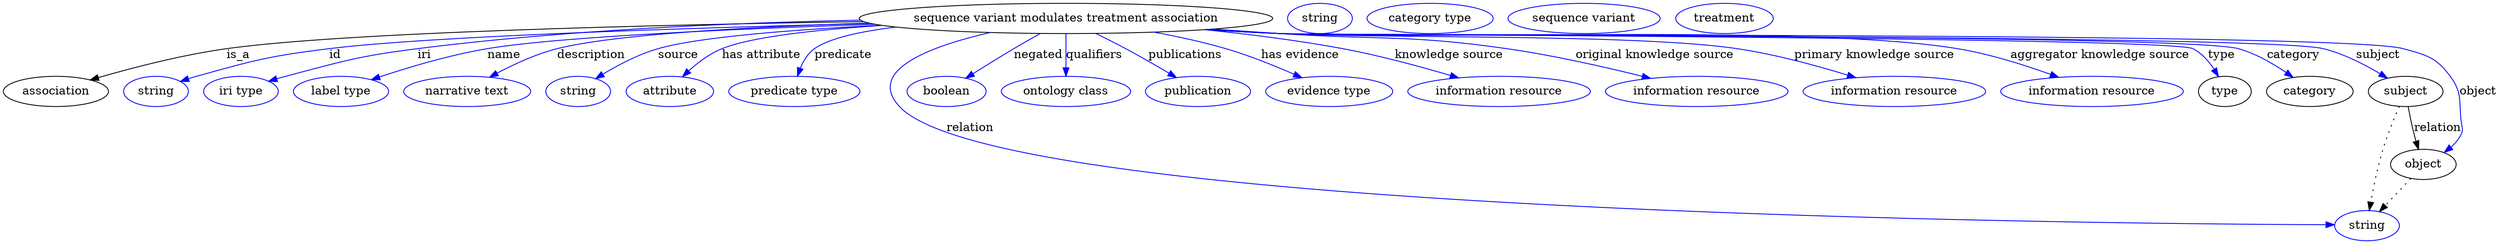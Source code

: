 digraph {
	graph [bb="0,0,2962.4,283"];
	node [label="\N"];
	"sequence variant modulates treatment association"	[height=0.5,
		label="sequence variant modulates treatment association",
		pos="1261.4,265",
		width=6.8244];
	association	[height=0.5,
		pos="62.394,178",
		width=1.7332];
	"sequence variant modulates treatment association" -> association	[label=is_a,
		lp="279.39,221.5",
		pos="e,103.12,191.67 1021,261.25 773.75,257.39 405.65,248.52 265.39,229 212.59,221.65 153.55,206.27 112.81,194.5"];
	id	[color=blue,
		height=0.5,
		label=string,
		pos="181.39,178",
		width=1.0652];
	"sequence variant modulates treatment association" -> id	[color=blue,
		label=id,
		lp="394.39,221.5",
		pos="e,210.38,189.97 1029.4,259.05 813.17,253.65 506.79,243.76 387.39,229 316.2,220.2 298.47,215.35 229.39,196 226.29,195.13 223.09,194.16 \
219.89,193.14",
		style=solid];
	iri	[color=blue,
		height=0.5,
		label="iri type",
		pos="282.39,178",
		width=1.2277];
	"sequence variant modulates treatment association" -> iri	[color=blue,
		label=iri,
		lp="500.39,221.5",
		pos="e,315.32,190.14 1017.2,262.95 865.63,259.8 667.07,251.18 492.39,229 421.66,220.02 404.32,214.25 335.39,196 332.02,195.11 328.55,\
194.13 325.07,193.11",
		style=solid];
	name	[color=blue,
		height=0.5,
		label="label type",
		pos="401.39,178",
		width=1.5707];
	"sequence variant modulates treatment association" -> name	[color=blue,
		label=name,
		lp="594.39,221.5",
		pos="e,437.28,192.01 1034.5,258.06 869.21,252.66 659.86,243.33 574.39,229 530.33,221.61 481.56,206.89 447.06,195.33",
		style=solid];
	description	[color=blue,
		height=0.5,
		label="narrative text",
		pos="551.39,178",
		width=2.0943];
	"sequence variant modulates treatment association" -> description	[color=blue,
		label=description,
		lp="697.89,221.5",
		pos="e,577.77,194.94 1027.1,259.56 887.88,255.14 725.59,246.36 657.39,229 632.6,222.69 606.59,210.51 586.54,199.76",
		style=solid];
	source	[color=blue,
		height=0.5,
		label=string,
		pos="683.39,178",
		width=1.0652];
	"sequence variant modulates treatment association" -> source	[color=blue,
		label=source,
		lp="801.39,221.5",
		pos="e,703.96,193.2 1041.7,256.9 938.09,251.77 826.57,243.17 777.39,229 754.4,222.38 730.63,209.67 712.74,198.72",
		style=solid];
	"has attribute"	[color=blue,
		height=0.5,
		label=attribute,
		pos="791.39,178",
		width=1.4443];
	"sequence variant modulates treatment association" -> "has attribute"	[color=blue,
		label="has attribute",
		lp="900.39,221.5",
		pos="e,806.49,195.56 1043.5,256.65 965.75,251.62 888.69,243.18 853.39,229 838.73,223.11 824.81,212.51 813.88,202.59",
		style=solid];
	predicate	[color=blue,
		height=0.5,
		label="predicate type",
		pos="939.39,178",
		width=2.1665];
	"sequence variant modulates treatment association" -> predicate	[color=blue,
		label=predicate,
		lp="997.39,221.5",
		pos="e,943.1,196.15 1059.6,254.67 1017.6,249.46 980.78,241.41 963.39,229 955.54,223.39 950.15,214.5 946.51,205.77",
		style=solid];
	relation	[color=blue,
		height=0.5,
		label=string,
		pos="2808.4,18",
		width=1.0652];
	"sequence variant modulates treatment association" -> relation	[color=blue,
		label=relation,
		lp="1148.4,134.5",
		pos="e,2770,19.065 1171.9,248.16 1102.5,232.15 1024.3,203.49 1064.4,160 1182.5,31.928 2489.7,20.165 2759.8,19.103",
		style=solid];
	negated	[color=blue,
		height=0.5,
		label=boolean,
		pos="1120.4,178",
		width=1.2999];
	"sequence variant modulates treatment association" -> negated	[color=blue,
		label=negated,
		lp="1228.4,221.5",
		pos="e,1143.4,193.97 1230.6,247.04 1220.6,241.4 1209.5,235.03 1199.4,229 1183.6,219.55 1166.3,208.65 1151.9,199.45",
		style=solid];
	qualifiers	[color=blue,
		height=0.5,
		label="ontology class",
		pos="1261.4,178",
		width=2.1304];
	"sequence variant modulates treatment association" -> qualifiers	[color=blue,
		label=qualifiers,
		lp="1294.9,221.5",
		pos="e,1261.4,196.18 1261.4,246.8 1261.4,235.16 1261.4,219.55 1261.4,206.24",
		style=solid];
	publications	[color=blue,
		height=0.5,
		label=publication,
		pos="1418.4,178",
		width=1.7332];
	"sequence variant modulates treatment association" -> publications	[color=blue,
		label=publications,
		lp="1403.4,221.5",
		pos="e,1392.7,194.57 1297,247.03 1308.4,241.45 1321,235.11 1332.4,229 1349.6,219.79 1368.3,208.98 1383.9,199.78",
		style=solid];
	"has evidence"	[color=blue,
		height=0.5,
		label="evidence type",
		pos="1574.4,178",
		width=2.0943];
	"sequence variant modulates treatment association" -> "has evidence"	[color=blue,
		label="has evidence",
		lp="1539.9,221.5",
		pos="e,1541.9,194.34 1366.3,248.62 1394.2,243.46 1424.2,236.95 1451.4,229 1479.1,220.91 1509.1,208.77 1532.6,198.47",
		style=solid];
	"knowledge source"	[color=blue,
		height=0.5,
		label="information resource",
		pos="1776.4,178",
		width=3.015];
	"sequence variant modulates treatment association" -> "knowledge source"	[color=blue,
		label="knowledge source",
		lp="1716.9,221.5",
		pos="e,1728.3,194.15 1426.1,251.58 1478.9,246.24 1537.3,238.89 1590.4,229 1633.8,220.91 1681.9,207.85 1718.4,197.12",
		style=solid];
	"original knowledge source"	[color=blue,
		height=0.5,
		label="information resource",
		pos="2011.4,178",
		width=3.015];
	"sequence variant modulates treatment association" -> "original knowledge source"	[color=blue,
		label="original knowledge source",
		lp="1961.4,221.5",
		pos="e,1956.6,193.57 1436.4,252.33 1588.5,242.18 1784.8,229.08 1785.4,229 1840.3,221.14 1901.7,207.21 1946.7,196.05",
		style=solid];
	"primary knowledge source"	[color=blue,
		height=0.5,
		label="information resource",
		pos="2246.4,178",
		width=3.015];
	"sequence variant modulates treatment association" -> "primary knowledge source"	[color=blue,
		label="primary knowledge source",
		lp="2222.4,221.5",
		pos="e,2200.5,194.41 1430.4,251.94 1459.1,250.12 1488.6,248.39 1516.4,247 1637,240.98 1940,246.71 2059.4,229 2104.4,222.33 2154.1,208.72 \
2191,197.39",
		style=solid];
	"aggregator knowledge source"	[color=blue,
		height=0.5,
		label="information resource",
		pos="2481.4,178",
		width=3.015];
	"sequence variant modulates treatment association" -> "aggregator knowledge source"	[color=blue,
		label="aggregator knowledge source",
		lp="2490.9,221.5",
		pos="e,2441.7,194.83 1428.7,251.79 1457.9,249.96 1488,248.26 1516.4,247 1695.2,239.05 2144.8,257.97 2321.4,229 2359.4,222.77 2400.8,209.64 \
2432,198.4",
		style=solid];
	type	[height=0.5,
		pos="2639.4,178",
		width=0.86659];
	"sequence variant modulates treatment association" -> type	[color=blue,
		label=type,
		lp="2635.4,221.5",
		pos="e,2631.7,195.75 1427.6,251.71 1457.2,249.87 1487.7,248.19 1516.4,247 1546.5,245.75 2574.5,242.62 2601.4,229 2611.9,223.7 2620.2,\
214.02 2626.4,204.58",
		style=solid];
	category	[height=0.5,
		pos="2740.4,178",
		width=1.4263];
	"sequence variant modulates treatment association" -> category	[color=blue,
		label=category,
		lp="2720.9,221.5",
		pos="e,2720.5,194.77 1427.3,251.71 1457,249.87 1487.6,248.19 1516.4,247 1579.6,244.39 2594.5,246.11 2655.4,229 2675.8,223.26 2696.4,211.34 \
2712.2,200.59",
		style=solid];
	subject	[height=0.5,
		pos="2854.4,178",
		width=1.2277];
	"sequence variant modulates treatment association" -> subject	[color=blue,
		label=subject,
		lp="2821.4,221.5",
		pos="e,2832.6,193.83 1427.3,251.68 1457,249.84 1487.6,248.17 1516.4,247 1585.2,244.21 2689.5,245.59 2756.4,229 2780.5,223.03 2805.3,210.27 \
2824,199.13",
		style=solid];
	object	[height=0.5,
		pos="2875.4,91",
		width=1.0832];
	"sequence variant modulates treatment association" -> object	[color=blue,
		label=object,
		lp="2940.4,178",
		pos="e,2900.3,105.25 1427,251.68 1456.7,249.83 1487.5,248.16 1516.4,247 1590.5,244.03 2780,249 2851.4,229 2879.2,221.21 2890.2,219.22 \
2907.4,196 2922.1,176.16 2917.5,166.51 2920.4,142 2921.2,135.38 2923.3,132.99 2920.4,127 2917.5,121.17 2913.2,116.02 2908.3,111.6",
		style=solid];
	association_type	[color=blue,
		height=0.5,
		label=string,
		pos="1563.4,265",
		width=1.0652];
	association_category	[color=blue,
		height=0.5,
		label="category type",
		pos="1694.4,265",
		width=2.0762];
	subject -> relation	[pos="e,2811.1,36.136 2846.8,160.24 2840.9,146.64 2832.8,126.88 2827.4,109 2821.1,88.265 2816.2,64.241 2812.9,46.231",
		style=dotted];
	subject -> object	[label=relation,
		lp="2892.4,134.5",
		pos="e,2869.7,108.98 2857.4,159.77 2859.2,150.09 2861.6,137.8 2864.4,127 2865.1,124.32 2865.9,121.53 2866.7,118.76"];
	"sequence variant modulates treatment association_subject"	[color=blue,
		height=0.5,
		label="sequence variant",
		pos="1877.4,265",
		width=2.5095];
	object -> relation	[pos="e,2823.2,34.713 2860.5,74.243 2851.6,64.775 2840.1,52.56 2830.1,42.024",
		style=dotted];
	"sequence variant modulates treatment association_object"	[color=blue,
		height=0.5,
		label=treatment,
		pos="2043.4,265",
		width=1.6068];
}
